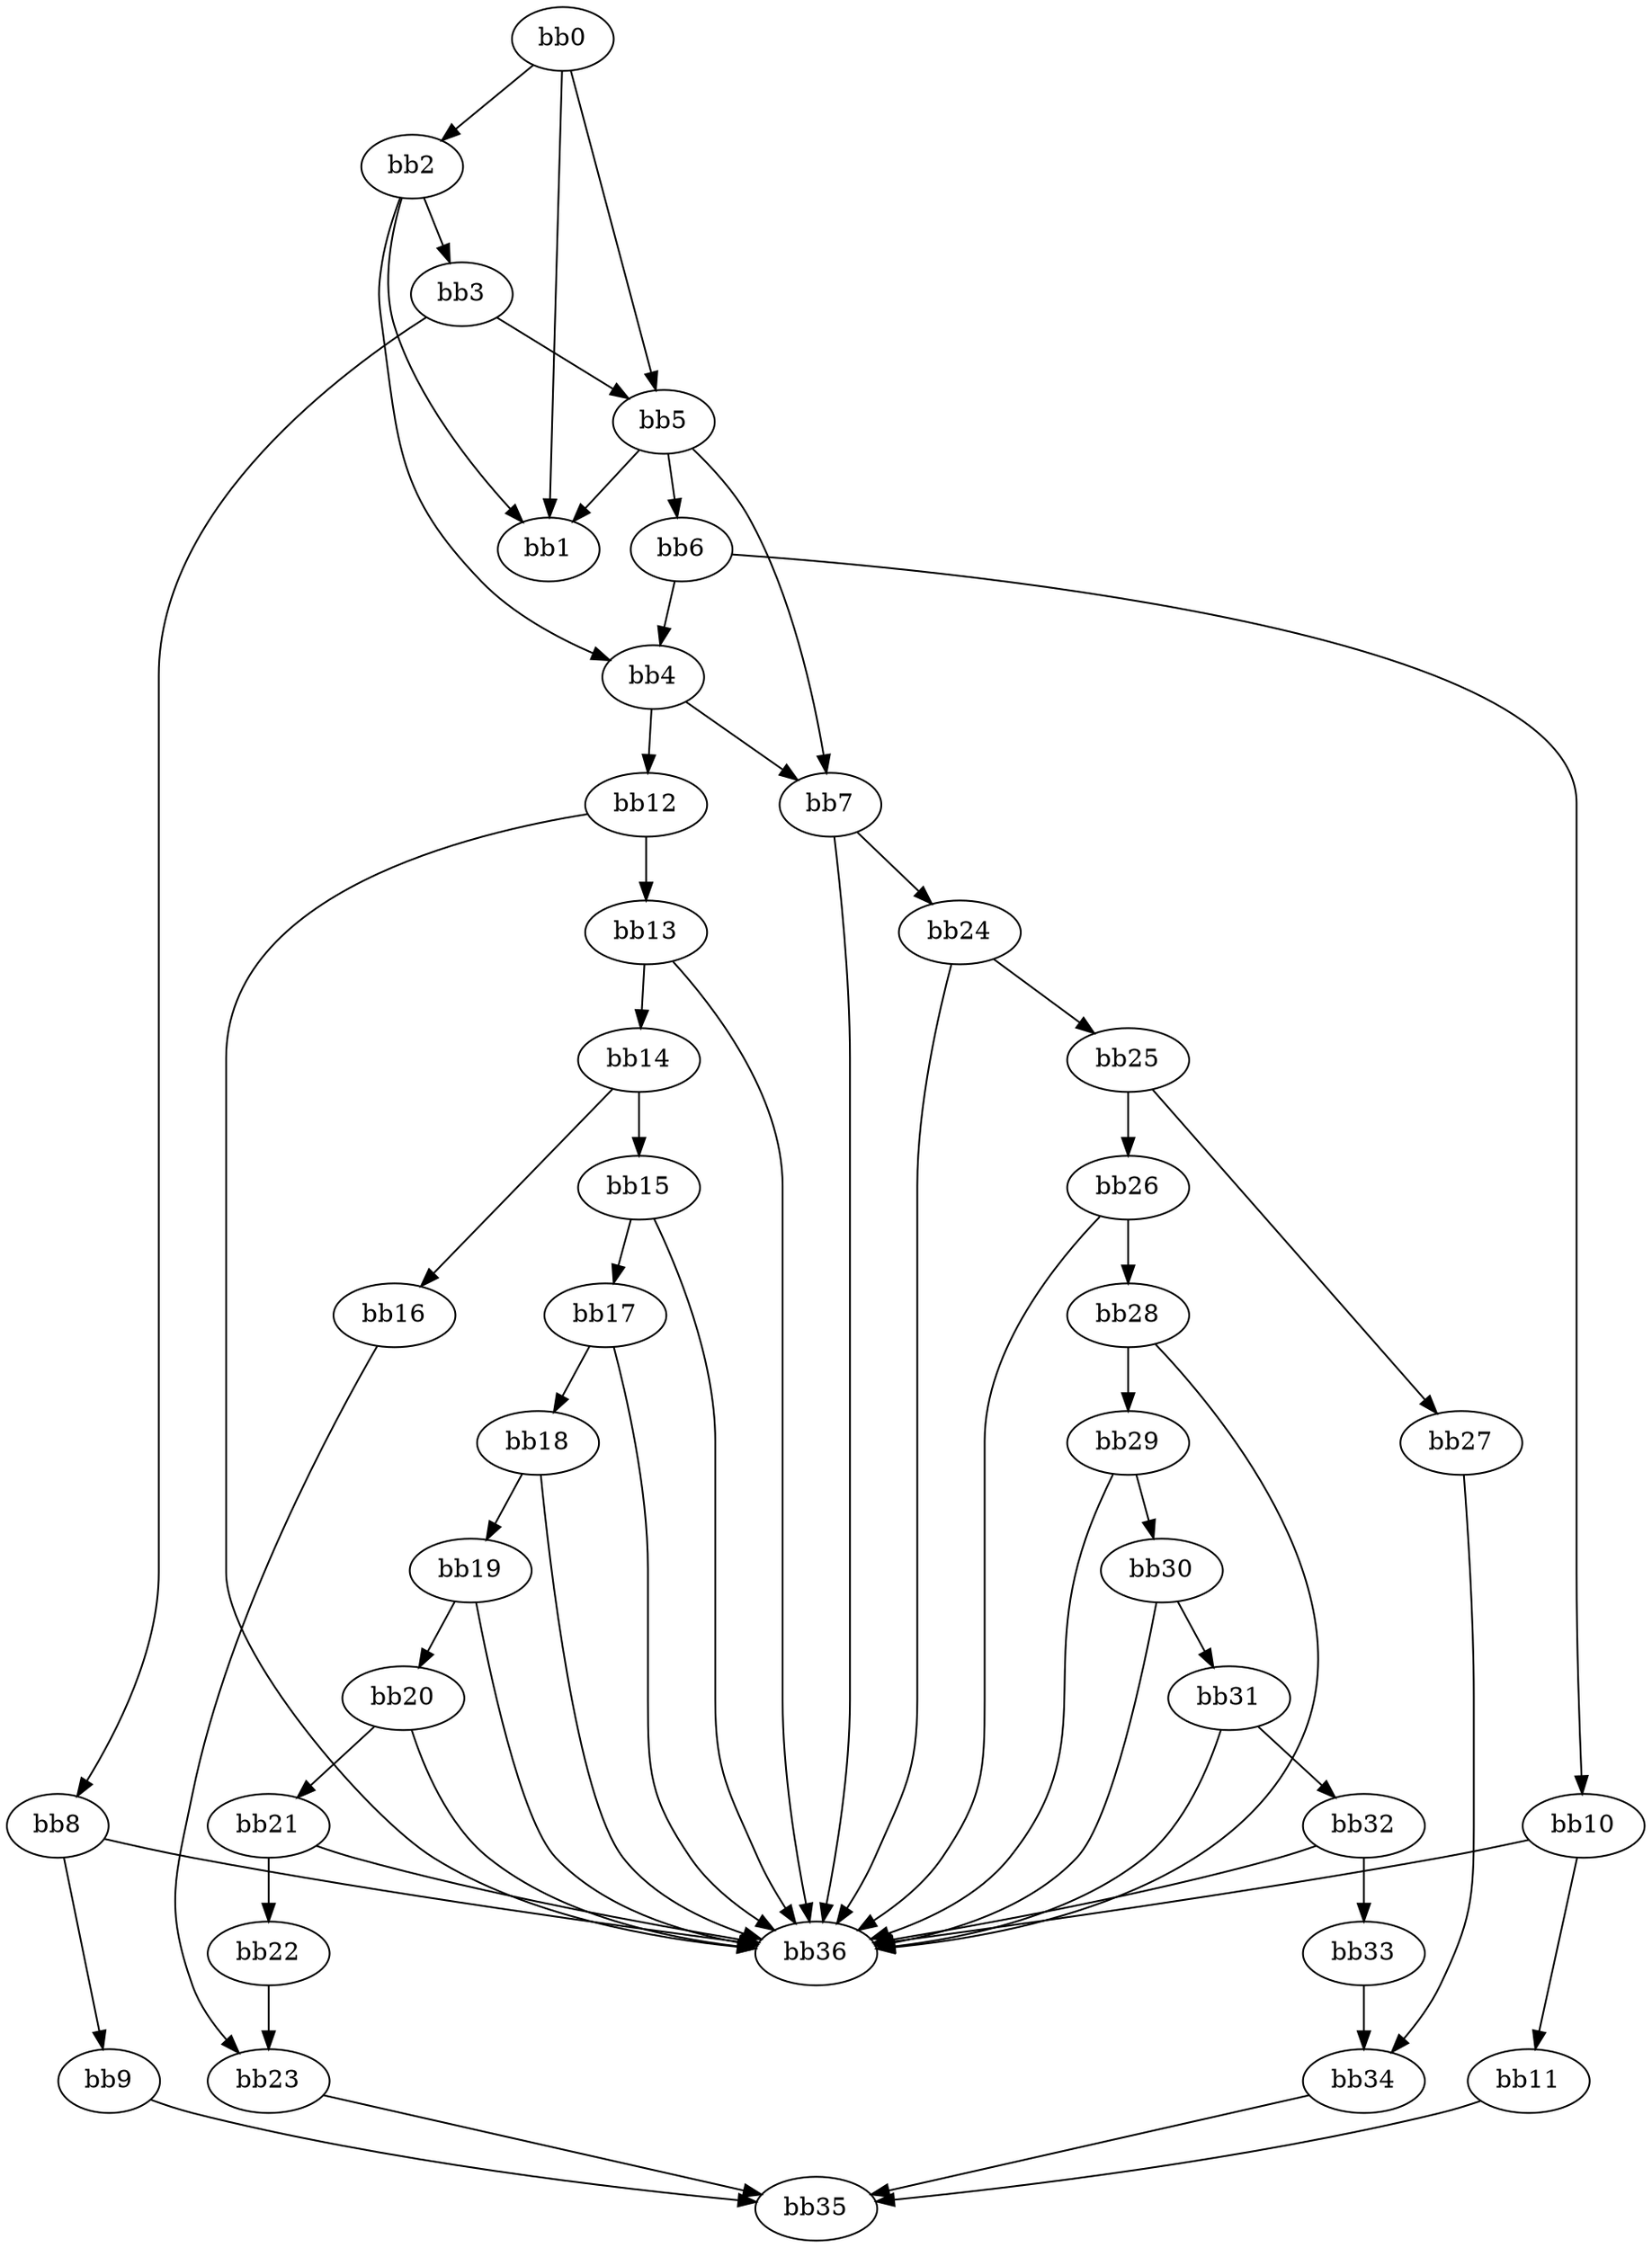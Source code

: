 digraph {
    0 [ label = "bb0\l" ]
    1 [ label = "bb1\l" ]
    2 [ label = "bb2\l" ]
    3 [ label = "bb3\l" ]
    4 [ label = "bb4\l" ]
    5 [ label = "bb5\l" ]
    6 [ label = "bb6\l" ]
    7 [ label = "bb7\l" ]
    8 [ label = "bb8\l" ]
    9 [ label = "bb9\l" ]
    10 [ label = "bb10\l" ]
    11 [ label = "bb11\l" ]
    12 [ label = "bb12\l" ]
    13 [ label = "bb13\l" ]
    14 [ label = "bb14\l" ]
    15 [ label = "bb15\l" ]
    16 [ label = "bb16\l" ]
    17 [ label = "bb17\l" ]
    18 [ label = "bb18\l" ]
    19 [ label = "bb19\l" ]
    20 [ label = "bb20\l" ]
    21 [ label = "bb21\l" ]
    22 [ label = "bb22\l" ]
    23 [ label = "bb23\l" ]
    24 [ label = "bb24\l" ]
    25 [ label = "bb25\l" ]
    26 [ label = "bb26\l" ]
    27 [ label = "bb27\l" ]
    28 [ label = "bb28\l" ]
    29 [ label = "bb29\l" ]
    30 [ label = "bb30\l" ]
    31 [ label = "bb31\l" ]
    32 [ label = "bb32\l" ]
    33 [ label = "bb33\l" ]
    34 [ label = "bb34\l" ]
    35 [ label = "bb35\l" ]
    36 [ label = "bb36\l" ]
    0 -> 1 [ ]
    0 -> 2 [ ]
    0 -> 5 [ ]
    2 -> 1 [ ]
    2 -> 3 [ ]
    2 -> 4 [ ]
    3 -> 5 [ ]
    3 -> 8 [ ]
    4 -> 7 [ ]
    4 -> 12 [ ]
    5 -> 1 [ ]
    5 -> 6 [ ]
    5 -> 7 [ ]
    6 -> 4 [ ]
    6 -> 10 [ ]
    7 -> 24 [ ]
    7 -> 36 [ ]
    8 -> 9 [ ]
    8 -> 36 [ ]
    9 -> 35 [ ]
    10 -> 11 [ ]
    10 -> 36 [ ]
    11 -> 35 [ ]
    12 -> 13 [ ]
    12 -> 36 [ ]
    13 -> 14 [ ]
    13 -> 36 [ ]
    14 -> 15 [ ]
    14 -> 16 [ ]
    15 -> 17 [ ]
    15 -> 36 [ ]
    16 -> 23 [ ]
    17 -> 18 [ ]
    17 -> 36 [ ]
    18 -> 19 [ ]
    18 -> 36 [ ]
    19 -> 20 [ ]
    19 -> 36 [ ]
    20 -> 21 [ ]
    20 -> 36 [ ]
    21 -> 22 [ ]
    21 -> 36 [ ]
    22 -> 23 [ ]
    23 -> 35 [ ]
    24 -> 25 [ ]
    24 -> 36 [ ]
    25 -> 26 [ ]
    25 -> 27 [ ]
    26 -> 28 [ ]
    26 -> 36 [ ]
    27 -> 34 [ ]
    28 -> 29 [ ]
    28 -> 36 [ ]
    29 -> 30 [ ]
    29 -> 36 [ ]
    30 -> 31 [ ]
    30 -> 36 [ ]
    31 -> 32 [ ]
    31 -> 36 [ ]
    32 -> 33 [ ]
    32 -> 36 [ ]
    33 -> 34 [ ]
    34 -> 35 [ ]
}

